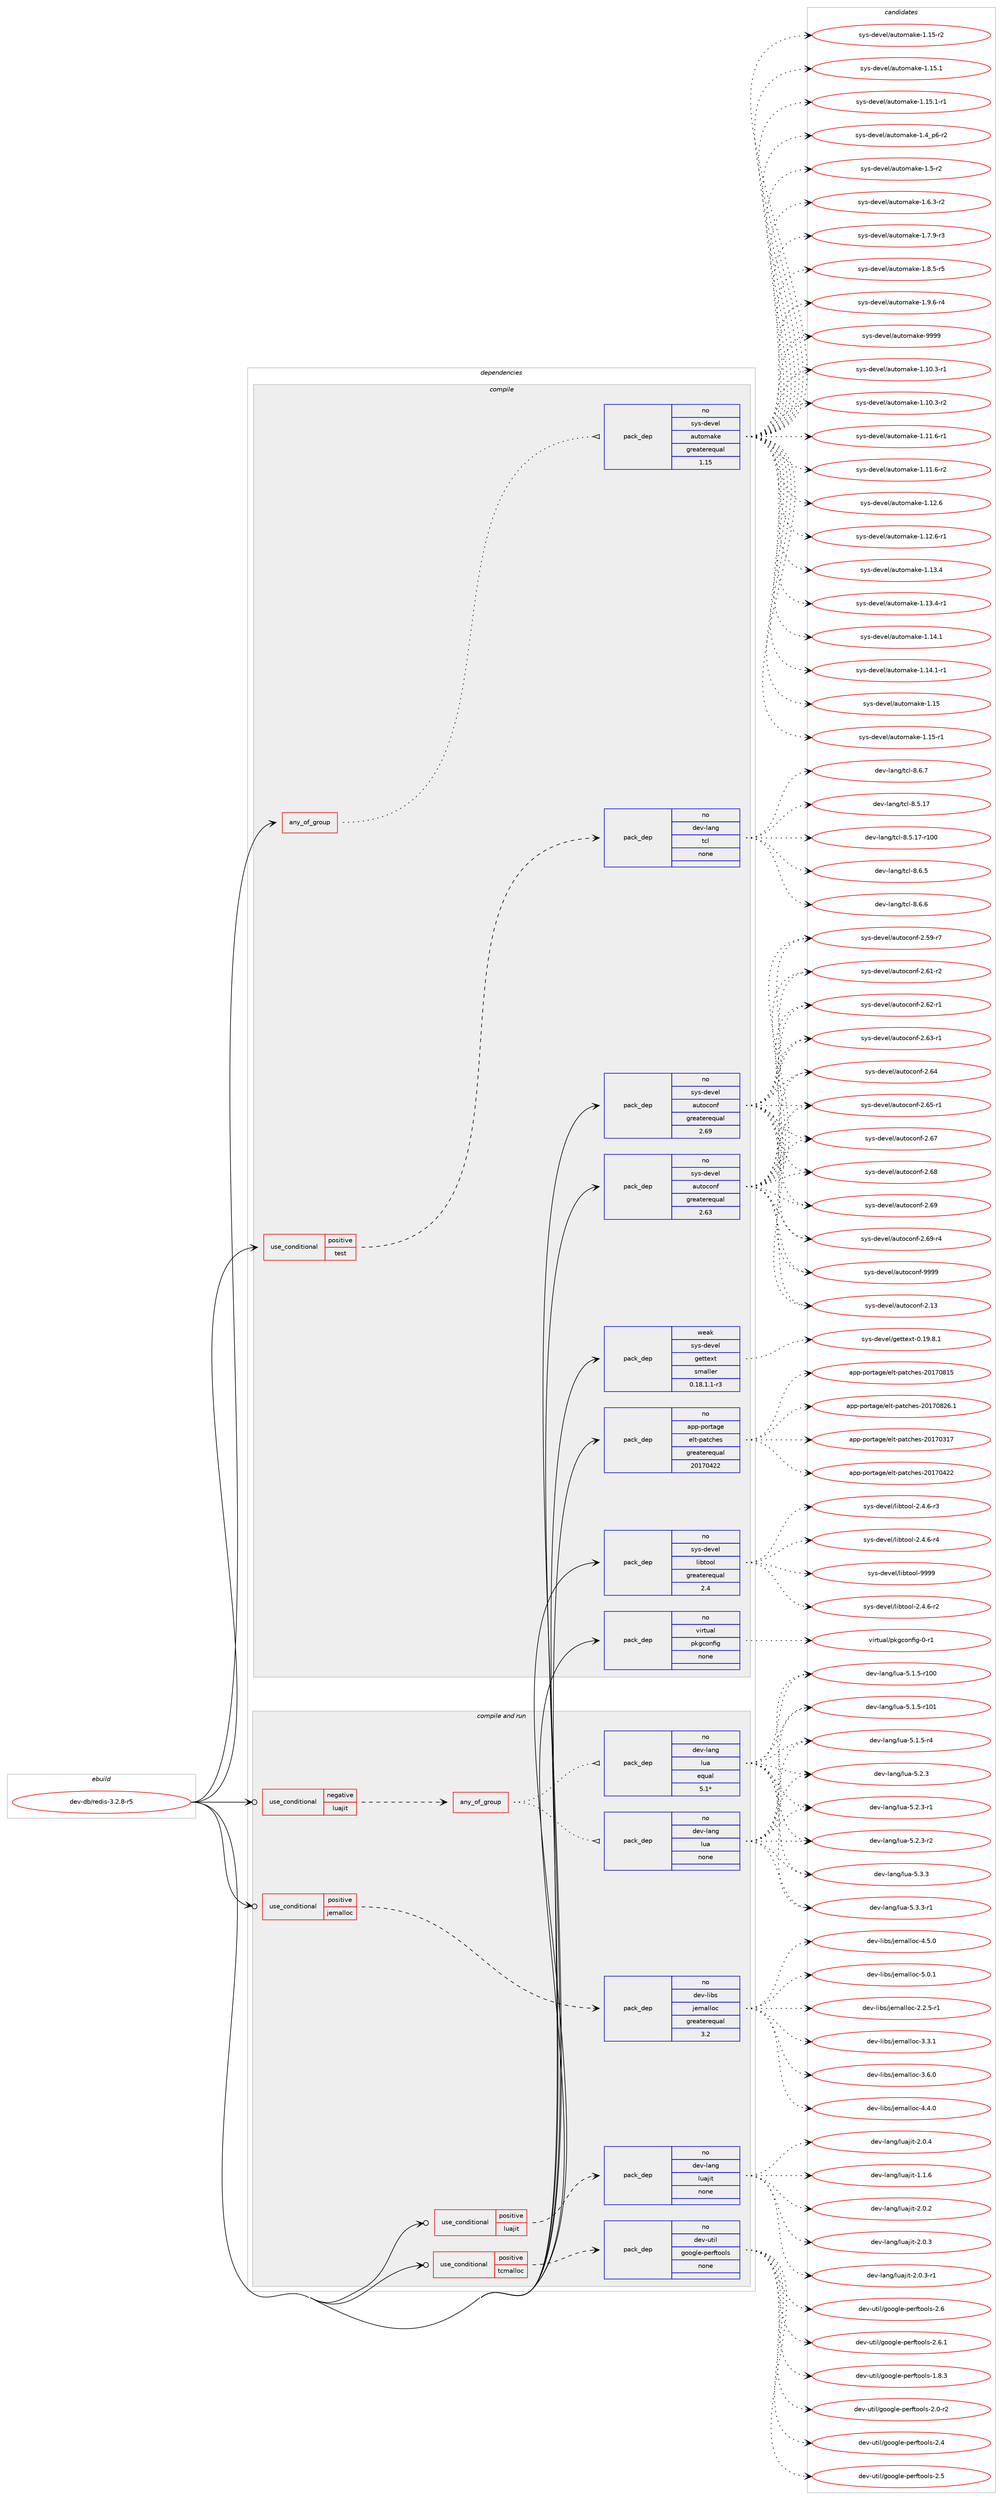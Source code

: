 digraph prolog {

# *************
# Graph options
# *************

newrank=true;
concentrate=true;
compound=true;
graph [rankdir=LR,fontname=Helvetica,fontsize=10,ranksep=1.5];#, ranksep=2.5, nodesep=0.2];
edge  [arrowhead=vee];
node  [fontname=Helvetica,fontsize=10];

# **********
# The ebuild
# **********

subgraph cluster_leftcol {
color=gray;
rank=same;
label=<<i>ebuild</i>>;
id [label="dev-db/redis-3.2.8-r5", color=red, width=4, href="../dev-db/redis-3.2.8-r5.svg"];
}

# ****************
# The dependencies
# ****************

subgraph cluster_midcol {
color=gray;
label=<<i>dependencies</i>>;
subgraph cluster_compile {
fillcolor="#eeeeee";
style=filled;
label=<<i>compile</i>>;
subgraph any1520 {
dependency70765 [label=<<TABLE BORDER="0" CELLBORDER="1" CELLSPACING="0" CELLPADDING="4"><TR><TD CELLPADDING="10">any_of_group</TD></TR></TABLE>>, shape=none, color=red];subgraph pack51881 {
dependency70766 [label=<<TABLE BORDER="0" CELLBORDER="1" CELLSPACING="0" CELLPADDING="4" WIDTH="220"><TR><TD ROWSPAN="6" CELLPADDING="30">pack_dep</TD></TR><TR><TD WIDTH="110">no</TD></TR><TR><TD>sys-devel</TD></TR><TR><TD>automake</TD></TR><TR><TD>greaterequal</TD></TR><TR><TD>1.15</TD></TR></TABLE>>, shape=none, color=blue];
}
dependency70765:e -> dependency70766:w [weight=20,style="dotted",arrowhead="oinv"];
}
id:e -> dependency70765:w [weight=20,style="solid",arrowhead="vee"];
subgraph cond17334 {
dependency70767 [label=<<TABLE BORDER="0" CELLBORDER="1" CELLSPACING="0" CELLPADDING="4"><TR><TD ROWSPAN="3" CELLPADDING="10">use_conditional</TD></TR><TR><TD>positive</TD></TR><TR><TD>test</TD></TR></TABLE>>, shape=none, color=red];
subgraph pack51882 {
dependency70768 [label=<<TABLE BORDER="0" CELLBORDER="1" CELLSPACING="0" CELLPADDING="4" WIDTH="220"><TR><TD ROWSPAN="6" CELLPADDING="30">pack_dep</TD></TR><TR><TD WIDTH="110">no</TD></TR><TR><TD>dev-lang</TD></TR><TR><TD>tcl</TD></TR><TR><TD>none</TD></TR><TR><TD></TD></TR></TABLE>>, shape=none, color=blue];
}
dependency70767:e -> dependency70768:w [weight=20,style="dashed",arrowhead="vee"];
}
id:e -> dependency70767:w [weight=20,style="solid",arrowhead="vee"];
subgraph pack51883 {
dependency70769 [label=<<TABLE BORDER="0" CELLBORDER="1" CELLSPACING="0" CELLPADDING="4" WIDTH="220"><TR><TD ROWSPAN="6" CELLPADDING="30">pack_dep</TD></TR><TR><TD WIDTH="110">no</TD></TR><TR><TD>app-portage</TD></TR><TR><TD>elt-patches</TD></TR><TR><TD>greaterequal</TD></TR><TR><TD>20170422</TD></TR></TABLE>>, shape=none, color=blue];
}
id:e -> dependency70769:w [weight=20,style="solid",arrowhead="vee"];
subgraph pack51884 {
dependency70770 [label=<<TABLE BORDER="0" CELLBORDER="1" CELLSPACING="0" CELLPADDING="4" WIDTH="220"><TR><TD ROWSPAN="6" CELLPADDING="30">pack_dep</TD></TR><TR><TD WIDTH="110">no</TD></TR><TR><TD>sys-devel</TD></TR><TR><TD>autoconf</TD></TR><TR><TD>greaterequal</TD></TR><TR><TD>2.63</TD></TR></TABLE>>, shape=none, color=blue];
}
id:e -> dependency70770:w [weight=20,style="solid",arrowhead="vee"];
subgraph pack51885 {
dependency70771 [label=<<TABLE BORDER="0" CELLBORDER="1" CELLSPACING="0" CELLPADDING="4" WIDTH="220"><TR><TD ROWSPAN="6" CELLPADDING="30">pack_dep</TD></TR><TR><TD WIDTH="110">no</TD></TR><TR><TD>sys-devel</TD></TR><TR><TD>autoconf</TD></TR><TR><TD>greaterequal</TD></TR><TR><TD>2.69</TD></TR></TABLE>>, shape=none, color=blue];
}
id:e -> dependency70771:w [weight=20,style="solid",arrowhead="vee"];
subgraph pack51886 {
dependency70772 [label=<<TABLE BORDER="0" CELLBORDER="1" CELLSPACING="0" CELLPADDING="4" WIDTH="220"><TR><TD ROWSPAN="6" CELLPADDING="30">pack_dep</TD></TR><TR><TD WIDTH="110">no</TD></TR><TR><TD>sys-devel</TD></TR><TR><TD>libtool</TD></TR><TR><TD>greaterequal</TD></TR><TR><TD>2.4</TD></TR></TABLE>>, shape=none, color=blue];
}
id:e -> dependency70772:w [weight=20,style="solid",arrowhead="vee"];
subgraph pack51887 {
dependency70773 [label=<<TABLE BORDER="0" CELLBORDER="1" CELLSPACING="0" CELLPADDING="4" WIDTH="220"><TR><TD ROWSPAN="6" CELLPADDING="30">pack_dep</TD></TR><TR><TD WIDTH="110">no</TD></TR><TR><TD>virtual</TD></TR><TR><TD>pkgconfig</TD></TR><TR><TD>none</TD></TR><TR><TD></TD></TR></TABLE>>, shape=none, color=blue];
}
id:e -> dependency70773:w [weight=20,style="solid",arrowhead="vee"];
subgraph pack51888 {
dependency70774 [label=<<TABLE BORDER="0" CELLBORDER="1" CELLSPACING="0" CELLPADDING="4" WIDTH="220"><TR><TD ROWSPAN="6" CELLPADDING="30">pack_dep</TD></TR><TR><TD WIDTH="110">weak</TD></TR><TR><TD>sys-devel</TD></TR><TR><TD>gettext</TD></TR><TR><TD>smaller</TD></TR><TR><TD>0.18.1.1-r3</TD></TR></TABLE>>, shape=none, color=blue];
}
id:e -> dependency70774:w [weight=20,style="solid",arrowhead="vee"];
}
subgraph cluster_compileandrun {
fillcolor="#eeeeee";
style=filled;
label=<<i>compile and run</i>>;
subgraph cond17335 {
dependency70775 [label=<<TABLE BORDER="0" CELLBORDER="1" CELLSPACING="0" CELLPADDING="4"><TR><TD ROWSPAN="3" CELLPADDING="10">use_conditional</TD></TR><TR><TD>negative</TD></TR><TR><TD>luajit</TD></TR></TABLE>>, shape=none, color=red];
subgraph any1521 {
dependency70776 [label=<<TABLE BORDER="0" CELLBORDER="1" CELLSPACING="0" CELLPADDING="4"><TR><TD CELLPADDING="10">any_of_group</TD></TR></TABLE>>, shape=none, color=red];subgraph pack51889 {
dependency70777 [label=<<TABLE BORDER="0" CELLBORDER="1" CELLSPACING="0" CELLPADDING="4" WIDTH="220"><TR><TD ROWSPAN="6" CELLPADDING="30">pack_dep</TD></TR><TR><TD WIDTH="110">no</TD></TR><TR><TD>dev-lang</TD></TR><TR><TD>lua</TD></TR><TR><TD>none</TD></TR><TR><TD></TD></TR></TABLE>>, shape=none, color=blue];
}
dependency70776:e -> dependency70777:w [weight=20,style="dotted",arrowhead="oinv"];
subgraph pack51890 {
dependency70778 [label=<<TABLE BORDER="0" CELLBORDER="1" CELLSPACING="0" CELLPADDING="4" WIDTH="220"><TR><TD ROWSPAN="6" CELLPADDING="30">pack_dep</TD></TR><TR><TD WIDTH="110">no</TD></TR><TR><TD>dev-lang</TD></TR><TR><TD>lua</TD></TR><TR><TD>equal</TD></TR><TR><TD>5.1*</TD></TR></TABLE>>, shape=none, color=blue];
}
dependency70776:e -> dependency70778:w [weight=20,style="dotted",arrowhead="oinv"];
}
dependency70775:e -> dependency70776:w [weight=20,style="dashed",arrowhead="vee"];
}
id:e -> dependency70775:w [weight=20,style="solid",arrowhead="odotvee"];
subgraph cond17336 {
dependency70779 [label=<<TABLE BORDER="0" CELLBORDER="1" CELLSPACING="0" CELLPADDING="4"><TR><TD ROWSPAN="3" CELLPADDING="10">use_conditional</TD></TR><TR><TD>positive</TD></TR><TR><TD>jemalloc</TD></TR></TABLE>>, shape=none, color=red];
subgraph pack51891 {
dependency70780 [label=<<TABLE BORDER="0" CELLBORDER="1" CELLSPACING="0" CELLPADDING="4" WIDTH="220"><TR><TD ROWSPAN="6" CELLPADDING="30">pack_dep</TD></TR><TR><TD WIDTH="110">no</TD></TR><TR><TD>dev-libs</TD></TR><TR><TD>jemalloc</TD></TR><TR><TD>greaterequal</TD></TR><TR><TD>3.2</TD></TR></TABLE>>, shape=none, color=blue];
}
dependency70779:e -> dependency70780:w [weight=20,style="dashed",arrowhead="vee"];
}
id:e -> dependency70779:w [weight=20,style="solid",arrowhead="odotvee"];
subgraph cond17337 {
dependency70781 [label=<<TABLE BORDER="0" CELLBORDER="1" CELLSPACING="0" CELLPADDING="4"><TR><TD ROWSPAN="3" CELLPADDING="10">use_conditional</TD></TR><TR><TD>positive</TD></TR><TR><TD>luajit</TD></TR></TABLE>>, shape=none, color=red];
subgraph pack51892 {
dependency70782 [label=<<TABLE BORDER="0" CELLBORDER="1" CELLSPACING="0" CELLPADDING="4" WIDTH="220"><TR><TD ROWSPAN="6" CELLPADDING="30">pack_dep</TD></TR><TR><TD WIDTH="110">no</TD></TR><TR><TD>dev-lang</TD></TR><TR><TD>luajit</TD></TR><TR><TD>none</TD></TR><TR><TD></TD></TR></TABLE>>, shape=none, color=blue];
}
dependency70781:e -> dependency70782:w [weight=20,style="dashed",arrowhead="vee"];
}
id:e -> dependency70781:w [weight=20,style="solid",arrowhead="odotvee"];
subgraph cond17338 {
dependency70783 [label=<<TABLE BORDER="0" CELLBORDER="1" CELLSPACING="0" CELLPADDING="4"><TR><TD ROWSPAN="3" CELLPADDING="10">use_conditional</TD></TR><TR><TD>positive</TD></TR><TR><TD>tcmalloc</TD></TR></TABLE>>, shape=none, color=red];
subgraph pack51893 {
dependency70784 [label=<<TABLE BORDER="0" CELLBORDER="1" CELLSPACING="0" CELLPADDING="4" WIDTH="220"><TR><TD ROWSPAN="6" CELLPADDING="30">pack_dep</TD></TR><TR><TD WIDTH="110">no</TD></TR><TR><TD>dev-util</TD></TR><TR><TD>google-perftools</TD></TR><TR><TD>none</TD></TR><TR><TD></TD></TR></TABLE>>, shape=none, color=blue];
}
dependency70783:e -> dependency70784:w [weight=20,style="dashed",arrowhead="vee"];
}
id:e -> dependency70783:w [weight=20,style="solid",arrowhead="odotvee"];
}
subgraph cluster_run {
fillcolor="#eeeeee";
style=filled;
label=<<i>run</i>>;
}
}

# **************
# The candidates
# **************

subgraph cluster_choices {
rank=same;
color=gray;
label=<<i>candidates</i>>;

subgraph choice51881 {
color=black;
nodesep=1;
choice11512111545100101118101108479711711611110997107101454946494846514511449 [label="sys-devel/automake-1.10.3-r1", color=red, width=4,href="../sys-devel/automake-1.10.3-r1.svg"];
choice11512111545100101118101108479711711611110997107101454946494846514511450 [label="sys-devel/automake-1.10.3-r2", color=red, width=4,href="../sys-devel/automake-1.10.3-r2.svg"];
choice11512111545100101118101108479711711611110997107101454946494946544511449 [label="sys-devel/automake-1.11.6-r1", color=red, width=4,href="../sys-devel/automake-1.11.6-r1.svg"];
choice11512111545100101118101108479711711611110997107101454946494946544511450 [label="sys-devel/automake-1.11.6-r2", color=red, width=4,href="../sys-devel/automake-1.11.6-r2.svg"];
choice1151211154510010111810110847971171161111099710710145494649504654 [label="sys-devel/automake-1.12.6", color=red, width=4,href="../sys-devel/automake-1.12.6.svg"];
choice11512111545100101118101108479711711611110997107101454946495046544511449 [label="sys-devel/automake-1.12.6-r1", color=red, width=4,href="../sys-devel/automake-1.12.6-r1.svg"];
choice1151211154510010111810110847971171161111099710710145494649514652 [label="sys-devel/automake-1.13.4", color=red, width=4,href="../sys-devel/automake-1.13.4.svg"];
choice11512111545100101118101108479711711611110997107101454946495146524511449 [label="sys-devel/automake-1.13.4-r1", color=red, width=4,href="../sys-devel/automake-1.13.4-r1.svg"];
choice1151211154510010111810110847971171161111099710710145494649524649 [label="sys-devel/automake-1.14.1", color=red, width=4,href="../sys-devel/automake-1.14.1.svg"];
choice11512111545100101118101108479711711611110997107101454946495246494511449 [label="sys-devel/automake-1.14.1-r1", color=red, width=4,href="../sys-devel/automake-1.14.1-r1.svg"];
choice115121115451001011181011084797117116111109971071014549464953 [label="sys-devel/automake-1.15", color=red, width=4,href="../sys-devel/automake-1.15.svg"];
choice1151211154510010111810110847971171161111099710710145494649534511449 [label="sys-devel/automake-1.15-r1", color=red, width=4,href="../sys-devel/automake-1.15-r1.svg"];
choice1151211154510010111810110847971171161111099710710145494649534511450 [label="sys-devel/automake-1.15-r2", color=red, width=4,href="../sys-devel/automake-1.15-r2.svg"];
choice1151211154510010111810110847971171161111099710710145494649534649 [label="sys-devel/automake-1.15.1", color=red, width=4,href="../sys-devel/automake-1.15.1.svg"];
choice11512111545100101118101108479711711611110997107101454946495346494511449 [label="sys-devel/automake-1.15.1-r1", color=red, width=4,href="../sys-devel/automake-1.15.1-r1.svg"];
choice115121115451001011181011084797117116111109971071014549465295112544511450 [label="sys-devel/automake-1.4_p6-r2", color=red, width=4,href="../sys-devel/automake-1.4_p6-r2.svg"];
choice11512111545100101118101108479711711611110997107101454946534511450 [label="sys-devel/automake-1.5-r2", color=red, width=4,href="../sys-devel/automake-1.5-r2.svg"];
choice115121115451001011181011084797117116111109971071014549465446514511450 [label="sys-devel/automake-1.6.3-r2", color=red, width=4,href="../sys-devel/automake-1.6.3-r2.svg"];
choice115121115451001011181011084797117116111109971071014549465546574511451 [label="sys-devel/automake-1.7.9-r3", color=red, width=4,href="../sys-devel/automake-1.7.9-r3.svg"];
choice115121115451001011181011084797117116111109971071014549465646534511453 [label="sys-devel/automake-1.8.5-r5", color=red, width=4,href="../sys-devel/automake-1.8.5-r5.svg"];
choice115121115451001011181011084797117116111109971071014549465746544511452 [label="sys-devel/automake-1.9.6-r4", color=red, width=4,href="../sys-devel/automake-1.9.6-r4.svg"];
choice115121115451001011181011084797117116111109971071014557575757 [label="sys-devel/automake-9999", color=red, width=4,href="../sys-devel/automake-9999.svg"];
dependency70766:e -> choice11512111545100101118101108479711711611110997107101454946494846514511449:w [style=dotted,weight="100"];
dependency70766:e -> choice11512111545100101118101108479711711611110997107101454946494846514511450:w [style=dotted,weight="100"];
dependency70766:e -> choice11512111545100101118101108479711711611110997107101454946494946544511449:w [style=dotted,weight="100"];
dependency70766:e -> choice11512111545100101118101108479711711611110997107101454946494946544511450:w [style=dotted,weight="100"];
dependency70766:e -> choice1151211154510010111810110847971171161111099710710145494649504654:w [style=dotted,weight="100"];
dependency70766:e -> choice11512111545100101118101108479711711611110997107101454946495046544511449:w [style=dotted,weight="100"];
dependency70766:e -> choice1151211154510010111810110847971171161111099710710145494649514652:w [style=dotted,weight="100"];
dependency70766:e -> choice11512111545100101118101108479711711611110997107101454946495146524511449:w [style=dotted,weight="100"];
dependency70766:e -> choice1151211154510010111810110847971171161111099710710145494649524649:w [style=dotted,weight="100"];
dependency70766:e -> choice11512111545100101118101108479711711611110997107101454946495246494511449:w [style=dotted,weight="100"];
dependency70766:e -> choice115121115451001011181011084797117116111109971071014549464953:w [style=dotted,weight="100"];
dependency70766:e -> choice1151211154510010111810110847971171161111099710710145494649534511449:w [style=dotted,weight="100"];
dependency70766:e -> choice1151211154510010111810110847971171161111099710710145494649534511450:w [style=dotted,weight="100"];
dependency70766:e -> choice1151211154510010111810110847971171161111099710710145494649534649:w [style=dotted,weight="100"];
dependency70766:e -> choice11512111545100101118101108479711711611110997107101454946495346494511449:w [style=dotted,weight="100"];
dependency70766:e -> choice115121115451001011181011084797117116111109971071014549465295112544511450:w [style=dotted,weight="100"];
dependency70766:e -> choice11512111545100101118101108479711711611110997107101454946534511450:w [style=dotted,weight="100"];
dependency70766:e -> choice115121115451001011181011084797117116111109971071014549465446514511450:w [style=dotted,weight="100"];
dependency70766:e -> choice115121115451001011181011084797117116111109971071014549465546574511451:w [style=dotted,weight="100"];
dependency70766:e -> choice115121115451001011181011084797117116111109971071014549465646534511453:w [style=dotted,weight="100"];
dependency70766:e -> choice115121115451001011181011084797117116111109971071014549465746544511452:w [style=dotted,weight="100"];
dependency70766:e -> choice115121115451001011181011084797117116111109971071014557575757:w [style=dotted,weight="100"];
}
subgraph choice51882 {
color=black;
nodesep=1;
choice1001011184510897110103471169910845564653464955 [label="dev-lang/tcl-8.5.17", color=red, width=4,href="../dev-lang/tcl-8.5.17.svg"];
choice100101118451089711010347116991084556465346495545114494848 [label="dev-lang/tcl-8.5.17-r100", color=red, width=4,href="../dev-lang/tcl-8.5.17-r100.svg"];
choice10010111845108971101034711699108455646544653 [label="dev-lang/tcl-8.6.5", color=red, width=4,href="../dev-lang/tcl-8.6.5.svg"];
choice10010111845108971101034711699108455646544654 [label="dev-lang/tcl-8.6.6", color=red, width=4,href="../dev-lang/tcl-8.6.6.svg"];
choice10010111845108971101034711699108455646544655 [label="dev-lang/tcl-8.6.7", color=red, width=4,href="../dev-lang/tcl-8.6.7.svg"];
dependency70768:e -> choice1001011184510897110103471169910845564653464955:w [style=dotted,weight="100"];
dependency70768:e -> choice100101118451089711010347116991084556465346495545114494848:w [style=dotted,weight="100"];
dependency70768:e -> choice10010111845108971101034711699108455646544653:w [style=dotted,weight="100"];
dependency70768:e -> choice10010111845108971101034711699108455646544654:w [style=dotted,weight="100"];
dependency70768:e -> choice10010111845108971101034711699108455646544655:w [style=dotted,weight="100"];
}
subgraph choice51883 {
color=black;
nodesep=1;
choice97112112451121111141169710310147101108116451129711699104101115455048495548514955 [label="app-portage/elt-patches-20170317", color=red, width=4,href="../app-portage/elt-patches-20170317.svg"];
choice97112112451121111141169710310147101108116451129711699104101115455048495548525050 [label="app-portage/elt-patches-20170422", color=red, width=4,href="../app-portage/elt-patches-20170422.svg"];
choice97112112451121111141169710310147101108116451129711699104101115455048495548564953 [label="app-portage/elt-patches-20170815", color=red, width=4,href="../app-portage/elt-patches-20170815.svg"];
choice971121124511211111411697103101471011081164511297116991041011154550484955485650544649 [label="app-portage/elt-patches-20170826.1", color=red, width=4,href="../app-portage/elt-patches-20170826.1.svg"];
dependency70769:e -> choice97112112451121111141169710310147101108116451129711699104101115455048495548514955:w [style=dotted,weight="100"];
dependency70769:e -> choice97112112451121111141169710310147101108116451129711699104101115455048495548525050:w [style=dotted,weight="100"];
dependency70769:e -> choice97112112451121111141169710310147101108116451129711699104101115455048495548564953:w [style=dotted,weight="100"];
dependency70769:e -> choice971121124511211111411697103101471011081164511297116991041011154550484955485650544649:w [style=dotted,weight="100"];
}
subgraph choice51884 {
color=black;
nodesep=1;
choice115121115451001011181011084797117116111991111101024550464951 [label="sys-devel/autoconf-2.13", color=red, width=4,href="../sys-devel/autoconf-2.13.svg"];
choice1151211154510010111810110847971171161119911111010245504653574511455 [label="sys-devel/autoconf-2.59-r7", color=red, width=4,href="../sys-devel/autoconf-2.59-r7.svg"];
choice1151211154510010111810110847971171161119911111010245504654494511450 [label="sys-devel/autoconf-2.61-r2", color=red, width=4,href="../sys-devel/autoconf-2.61-r2.svg"];
choice1151211154510010111810110847971171161119911111010245504654504511449 [label="sys-devel/autoconf-2.62-r1", color=red, width=4,href="../sys-devel/autoconf-2.62-r1.svg"];
choice1151211154510010111810110847971171161119911111010245504654514511449 [label="sys-devel/autoconf-2.63-r1", color=red, width=4,href="../sys-devel/autoconf-2.63-r1.svg"];
choice115121115451001011181011084797117116111991111101024550465452 [label="sys-devel/autoconf-2.64", color=red, width=4,href="../sys-devel/autoconf-2.64.svg"];
choice1151211154510010111810110847971171161119911111010245504654534511449 [label="sys-devel/autoconf-2.65-r1", color=red, width=4,href="../sys-devel/autoconf-2.65-r1.svg"];
choice115121115451001011181011084797117116111991111101024550465455 [label="sys-devel/autoconf-2.67", color=red, width=4,href="../sys-devel/autoconf-2.67.svg"];
choice115121115451001011181011084797117116111991111101024550465456 [label="sys-devel/autoconf-2.68", color=red, width=4,href="../sys-devel/autoconf-2.68.svg"];
choice115121115451001011181011084797117116111991111101024550465457 [label="sys-devel/autoconf-2.69", color=red, width=4,href="../sys-devel/autoconf-2.69.svg"];
choice1151211154510010111810110847971171161119911111010245504654574511452 [label="sys-devel/autoconf-2.69-r4", color=red, width=4,href="../sys-devel/autoconf-2.69-r4.svg"];
choice115121115451001011181011084797117116111991111101024557575757 [label="sys-devel/autoconf-9999", color=red, width=4,href="../sys-devel/autoconf-9999.svg"];
dependency70770:e -> choice115121115451001011181011084797117116111991111101024550464951:w [style=dotted,weight="100"];
dependency70770:e -> choice1151211154510010111810110847971171161119911111010245504653574511455:w [style=dotted,weight="100"];
dependency70770:e -> choice1151211154510010111810110847971171161119911111010245504654494511450:w [style=dotted,weight="100"];
dependency70770:e -> choice1151211154510010111810110847971171161119911111010245504654504511449:w [style=dotted,weight="100"];
dependency70770:e -> choice1151211154510010111810110847971171161119911111010245504654514511449:w [style=dotted,weight="100"];
dependency70770:e -> choice115121115451001011181011084797117116111991111101024550465452:w [style=dotted,weight="100"];
dependency70770:e -> choice1151211154510010111810110847971171161119911111010245504654534511449:w [style=dotted,weight="100"];
dependency70770:e -> choice115121115451001011181011084797117116111991111101024550465455:w [style=dotted,weight="100"];
dependency70770:e -> choice115121115451001011181011084797117116111991111101024550465456:w [style=dotted,weight="100"];
dependency70770:e -> choice115121115451001011181011084797117116111991111101024550465457:w [style=dotted,weight="100"];
dependency70770:e -> choice1151211154510010111810110847971171161119911111010245504654574511452:w [style=dotted,weight="100"];
dependency70770:e -> choice115121115451001011181011084797117116111991111101024557575757:w [style=dotted,weight="100"];
}
subgraph choice51885 {
color=black;
nodesep=1;
choice115121115451001011181011084797117116111991111101024550464951 [label="sys-devel/autoconf-2.13", color=red, width=4,href="../sys-devel/autoconf-2.13.svg"];
choice1151211154510010111810110847971171161119911111010245504653574511455 [label="sys-devel/autoconf-2.59-r7", color=red, width=4,href="../sys-devel/autoconf-2.59-r7.svg"];
choice1151211154510010111810110847971171161119911111010245504654494511450 [label="sys-devel/autoconf-2.61-r2", color=red, width=4,href="../sys-devel/autoconf-2.61-r2.svg"];
choice1151211154510010111810110847971171161119911111010245504654504511449 [label="sys-devel/autoconf-2.62-r1", color=red, width=4,href="../sys-devel/autoconf-2.62-r1.svg"];
choice1151211154510010111810110847971171161119911111010245504654514511449 [label="sys-devel/autoconf-2.63-r1", color=red, width=4,href="../sys-devel/autoconf-2.63-r1.svg"];
choice115121115451001011181011084797117116111991111101024550465452 [label="sys-devel/autoconf-2.64", color=red, width=4,href="../sys-devel/autoconf-2.64.svg"];
choice1151211154510010111810110847971171161119911111010245504654534511449 [label="sys-devel/autoconf-2.65-r1", color=red, width=4,href="../sys-devel/autoconf-2.65-r1.svg"];
choice115121115451001011181011084797117116111991111101024550465455 [label="sys-devel/autoconf-2.67", color=red, width=4,href="../sys-devel/autoconf-2.67.svg"];
choice115121115451001011181011084797117116111991111101024550465456 [label="sys-devel/autoconf-2.68", color=red, width=4,href="../sys-devel/autoconf-2.68.svg"];
choice115121115451001011181011084797117116111991111101024550465457 [label="sys-devel/autoconf-2.69", color=red, width=4,href="../sys-devel/autoconf-2.69.svg"];
choice1151211154510010111810110847971171161119911111010245504654574511452 [label="sys-devel/autoconf-2.69-r4", color=red, width=4,href="../sys-devel/autoconf-2.69-r4.svg"];
choice115121115451001011181011084797117116111991111101024557575757 [label="sys-devel/autoconf-9999", color=red, width=4,href="../sys-devel/autoconf-9999.svg"];
dependency70771:e -> choice115121115451001011181011084797117116111991111101024550464951:w [style=dotted,weight="100"];
dependency70771:e -> choice1151211154510010111810110847971171161119911111010245504653574511455:w [style=dotted,weight="100"];
dependency70771:e -> choice1151211154510010111810110847971171161119911111010245504654494511450:w [style=dotted,weight="100"];
dependency70771:e -> choice1151211154510010111810110847971171161119911111010245504654504511449:w [style=dotted,weight="100"];
dependency70771:e -> choice1151211154510010111810110847971171161119911111010245504654514511449:w [style=dotted,weight="100"];
dependency70771:e -> choice115121115451001011181011084797117116111991111101024550465452:w [style=dotted,weight="100"];
dependency70771:e -> choice1151211154510010111810110847971171161119911111010245504654534511449:w [style=dotted,weight="100"];
dependency70771:e -> choice115121115451001011181011084797117116111991111101024550465455:w [style=dotted,weight="100"];
dependency70771:e -> choice115121115451001011181011084797117116111991111101024550465456:w [style=dotted,weight="100"];
dependency70771:e -> choice115121115451001011181011084797117116111991111101024550465457:w [style=dotted,weight="100"];
dependency70771:e -> choice1151211154510010111810110847971171161119911111010245504654574511452:w [style=dotted,weight="100"];
dependency70771:e -> choice115121115451001011181011084797117116111991111101024557575757:w [style=dotted,weight="100"];
}
subgraph choice51886 {
color=black;
nodesep=1;
choice1151211154510010111810110847108105981161111111084550465246544511450 [label="sys-devel/libtool-2.4.6-r2", color=red, width=4,href="../sys-devel/libtool-2.4.6-r2.svg"];
choice1151211154510010111810110847108105981161111111084550465246544511451 [label="sys-devel/libtool-2.4.6-r3", color=red, width=4,href="../sys-devel/libtool-2.4.6-r3.svg"];
choice1151211154510010111810110847108105981161111111084550465246544511452 [label="sys-devel/libtool-2.4.6-r4", color=red, width=4,href="../sys-devel/libtool-2.4.6-r4.svg"];
choice1151211154510010111810110847108105981161111111084557575757 [label="sys-devel/libtool-9999", color=red, width=4,href="../sys-devel/libtool-9999.svg"];
dependency70772:e -> choice1151211154510010111810110847108105981161111111084550465246544511450:w [style=dotted,weight="100"];
dependency70772:e -> choice1151211154510010111810110847108105981161111111084550465246544511451:w [style=dotted,weight="100"];
dependency70772:e -> choice1151211154510010111810110847108105981161111111084550465246544511452:w [style=dotted,weight="100"];
dependency70772:e -> choice1151211154510010111810110847108105981161111111084557575757:w [style=dotted,weight="100"];
}
subgraph choice51887 {
color=black;
nodesep=1;
choice11810511411611797108471121071039911111010210510345484511449 [label="virtual/pkgconfig-0-r1", color=red, width=4,href="../virtual/pkgconfig-0-r1.svg"];
dependency70773:e -> choice11810511411611797108471121071039911111010210510345484511449:w [style=dotted,weight="100"];
}
subgraph choice51888 {
color=black;
nodesep=1;
choice1151211154510010111810110847103101116116101120116454846495746564649 [label="sys-devel/gettext-0.19.8.1", color=red, width=4,href="../sys-devel/gettext-0.19.8.1.svg"];
dependency70774:e -> choice1151211154510010111810110847103101116116101120116454846495746564649:w [style=dotted,weight="100"];
}
subgraph choice51889 {
color=black;
nodesep=1;
choice1001011184510897110103471081179745534649465345114494848 [label="dev-lang/lua-5.1.5-r100", color=red, width=4,href="../dev-lang/lua-5.1.5-r100.svg"];
choice1001011184510897110103471081179745534649465345114494849 [label="dev-lang/lua-5.1.5-r101", color=red, width=4,href="../dev-lang/lua-5.1.5-r101.svg"];
choice100101118451089711010347108117974553464946534511452 [label="dev-lang/lua-5.1.5-r4", color=red, width=4,href="../dev-lang/lua-5.1.5-r4.svg"];
choice10010111845108971101034710811797455346504651 [label="dev-lang/lua-5.2.3", color=red, width=4,href="../dev-lang/lua-5.2.3.svg"];
choice100101118451089711010347108117974553465046514511449 [label="dev-lang/lua-5.2.3-r1", color=red, width=4,href="../dev-lang/lua-5.2.3-r1.svg"];
choice100101118451089711010347108117974553465046514511450 [label="dev-lang/lua-5.2.3-r2", color=red, width=4,href="../dev-lang/lua-5.2.3-r2.svg"];
choice10010111845108971101034710811797455346514651 [label="dev-lang/lua-5.3.3", color=red, width=4,href="../dev-lang/lua-5.3.3.svg"];
choice100101118451089711010347108117974553465146514511449 [label="dev-lang/lua-5.3.3-r1", color=red, width=4,href="../dev-lang/lua-5.3.3-r1.svg"];
dependency70777:e -> choice1001011184510897110103471081179745534649465345114494848:w [style=dotted,weight="100"];
dependency70777:e -> choice1001011184510897110103471081179745534649465345114494849:w [style=dotted,weight="100"];
dependency70777:e -> choice100101118451089711010347108117974553464946534511452:w [style=dotted,weight="100"];
dependency70777:e -> choice10010111845108971101034710811797455346504651:w [style=dotted,weight="100"];
dependency70777:e -> choice100101118451089711010347108117974553465046514511449:w [style=dotted,weight="100"];
dependency70777:e -> choice100101118451089711010347108117974553465046514511450:w [style=dotted,weight="100"];
dependency70777:e -> choice10010111845108971101034710811797455346514651:w [style=dotted,weight="100"];
dependency70777:e -> choice100101118451089711010347108117974553465146514511449:w [style=dotted,weight="100"];
}
subgraph choice51890 {
color=black;
nodesep=1;
choice1001011184510897110103471081179745534649465345114494848 [label="dev-lang/lua-5.1.5-r100", color=red, width=4,href="../dev-lang/lua-5.1.5-r100.svg"];
choice1001011184510897110103471081179745534649465345114494849 [label="dev-lang/lua-5.1.5-r101", color=red, width=4,href="../dev-lang/lua-5.1.5-r101.svg"];
choice100101118451089711010347108117974553464946534511452 [label="dev-lang/lua-5.1.5-r4", color=red, width=4,href="../dev-lang/lua-5.1.5-r4.svg"];
choice10010111845108971101034710811797455346504651 [label="dev-lang/lua-5.2.3", color=red, width=4,href="../dev-lang/lua-5.2.3.svg"];
choice100101118451089711010347108117974553465046514511449 [label="dev-lang/lua-5.2.3-r1", color=red, width=4,href="../dev-lang/lua-5.2.3-r1.svg"];
choice100101118451089711010347108117974553465046514511450 [label="dev-lang/lua-5.2.3-r2", color=red, width=4,href="../dev-lang/lua-5.2.3-r2.svg"];
choice10010111845108971101034710811797455346514651 [label="dev-lang/lua-5.3.3", color=red, width=4,href="../dev-lang/lua-5.3.3.svg"];
choice100101118451089711010347108117974553465146514511449 [label="dev-lang/lua-5.3.3-r1", color=red, width=4,href="../dev-lang/lua-5.3.3-r1.svg"];
dependency70778:e -> choice1001011184510897110103471081179745534649465345114494848:w [style=dotted,weight="100"];
dependency70778:e -> choice1001011184510897110103471081179745534649465345114494849:w [style=dotted,weight="100"];
dependency70778:e -> choice100101118451089711010347108117974553464946534511452:w [style=dotted,weight="100"];
dependency70778:e -> choice10010111845108971101034710811797455346504651:w [style=dotted,weight="100"];
dependency70778:e -> choice100101118451089711010347108117974553465046514511449:w [style=dotted,weight="100"];
dependency70778:e -> choice100101118451089711010347108117974553465046514511450:w [style=dotted,weight="100"];
dependency70778:e -> choice10010111845108971101034710811797455346514651:w [style=dotted,weight="100"];
dependency70778:e -> choice100101118451089711010347108117974553465146514511449:w [style=dotted,weight="100"];
}
subgraph choice51891 {
color=black;
nodesep=1;
choice10010111845108105981154710610110997108108111994550465046534511449 [label="dev-libs/jemalloc-2.2.5-r1", color=red, width=4,href="../dev-libs/jemalloc-2.2.5-r1.svg"];
choice1001011184510810598115471061011099710810811199455146514649 [label="dev-libs/jemalloc-3.3.1", color=red, width=4,href="../dev-libs/jemalloc-3.3.1.svg"];
choice1001011184510810598115471061011099710810811199455146544648 [label="dev-libs/jemalloc-3.6.0", color=red, width=4,href="../dev-libs/jemalloc-3.6.0.svg"];
choice1001011184510810598115471061011099710810811199455246524648 [label="dev-libs/jemalloc-4.4.0", color=red, width=4,href="../dev-libs/jemalloc-4.4.0.svg"];
choice1001011184510810598115471061011099710810811199455246534648 [label="dev-libs/jemalloc-4.5.0", color=red, width=4,href="../dev-libs/jemalloc-4.5.0.svg"];
choice1001011184510810598115471061011099710810811199455346484649 [label="dev-libs/jemalloc-5.0.1", color=red, width=4,href="../dev-libs/jemalloc-5.0.1.svg"];
dependency70780:e -> choice10010111845108105981154710610110997108108111994550465046534511449:w [style=dotted,weight="100"];
dependency70780:e -> choice1001011184510810598115471061011099710810811199455146514649:w [style=dotted,weight="100"];
dependency70780:e -> choice1001011184510810598115471061011099710810811199455146544648:w [style=dotted,weight="100"];
dependency70780:e -> choice1001011184510810598115471061011099710810811199455246524648:w [style=dotted,weight="100"];
dependency70780:e -> choice1001011184510810598115471061011099710810811199455246534648:w [style=dotted,weight="100"];
dependency70780:e -> choice1001011184510810598115471061011099710810811199455346484649:w [style=dotted,weight="100"];
}
subgraph choice51892 {
color=black;
nodesep=1;
choice10010111845108971101034710811797106105116454946494654 [label="dev-lang/luajit-1.1.6", color=red, width=4,href="../dev-lang/luajit-1.1.6.svg"];
choice10010111845108971101034710811797106105116455046484650 [label="dev-lang/luajit-2.0.2", color=red, width=4,href="../dev-lang/luajit-2.0.2.svg"];
choice10010111845108971101034710811797106105116455046484651 [label="dev-lang/luajit-2.0.3", color=red, width=4,href="../dev-lang/luajit-2.0.3.svg"];
choice100101118451089711010347108117971061051164550464846514511449 [label="dev-lang/luajit-2.0.3-r1", color=red, width=4,href="../dev-lang/luajit-2.0.3-r1.svg"];
choice10010111845108971101034710811797106105116455046484652 [label="dev-lang/luajit-2.0.4", color=red, width=4,href="../dev-lang/luajit-2.0.4.svg"];
dependency70782:e -> choice10010111845108971101034710811797106105116454946494654:w [style=dotted,weight="100"];
dependency70782:e -> choice10010111845108971101034710811797106105116455046484650:w [style=dotted,weight="100"];
dependency70782:e -> choice10010111845108971101034710811797106105116455046484651:w [style=dotted,weight="100"];
dependency70782:e -> choice100101118451089711010347108117971061051164550464846514511449:w [style=dotted,weight="100"];
dependency70782:e -> choice10010111845108971101034710811797106105116455046484652:w [style=dotted,weight="100"];
}
subgraph choice51893 {
color=black;
nodesep=1;
choice100101118451171161051084710311111110310810145112101114102116111111108115454946564651 [label="dev-util/google-perftools-1.8.3", color=red, width=4,href="../dev-util/google-perftools-1.8.3.svg"];
choice100101118451171161051084710311111110310810145112101114102116111111108115455046484511450 [label="dev-util/google-perftools-2.0-r2", color=red, width=4,href="../dev-util/google-perftools-2.0-r2.svg"];
choice10010111845117116105108471031111111031081014511210111410211611111110811545504652 [label="dev-util/google-perftools-2.4", color=red, width=4,href="../dev-util/google-perftools-2.4.svg"];
choice10010111845117116105108471031111111031081014511210111410211611111110811545504653 [label="dev-util/google-perftools-2.5", color=red, width=4,href="../dev-util/google-perftools-2.5.svg"];
choice10010111845117116105108471031111111031081014511210111410211611111110811545504654 [label="dev-util/google-perftools-2.6", color=red, width=4,href="../dev-util/google-perftools-2.6.svg"];
choice100101118451171161051084710311111110310810145112101114102116111111108115455046544649 [label="dev-util/google-perftools-2.6.1", color=red, width=4,href="../dev-util/google-perftools-2.6.1.svg"];
dependency70784:e -> choice100101118451171161051084710311111110310810145112101114102116111111108115454946564651:w [style=dotted,weight="100"];
dependency70784:e -> choice100101118451171161051084710311111110310810145112101114102116111111108115455046484511450:w [style=dotted,weight="100"];
dependency70784:e -> choice10010111845117116105108471031111111031081014511210111410211611111110811545504652:w [style=dotted,weight="100"];
dependency70784:e -> choice10010111845117116105108471031111111031081014511210111410211611111110811545504653:w [style=dotted,weight="100"];
dependency70784:e -> choice10010111845117116105108471031111111031081014511210111410211611111110811545504654:w [style=dotted,weight="100"];
dependency70784:e -> choice100101118451171161051084710311111110310810145112101114102116111111108115455046544649:w [style=dotted,weight="100"];
}
}

}
